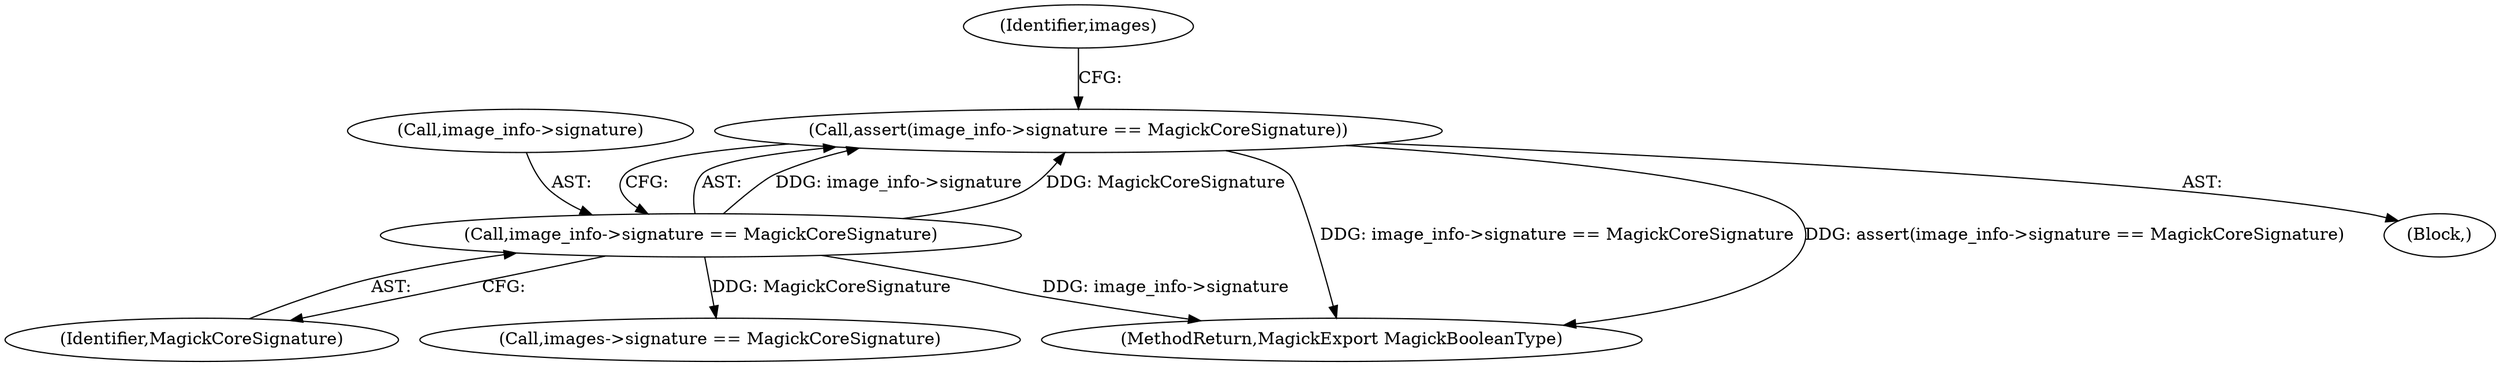 digraph "0_ImageMagick_5b4bebaa91849c592a8448bc353ab25a54ff8c44@API" {
"1000122" [label="(Call,assert(image_info->signature == MagickCoreSignature))"];
"1000123" [label="(Call,image_info->signature == MagickCoreSignature)"];
"1000122" [label="(Call,assert(image_info->signature == MagickCoreSignature))"];
"1000135" [label="(Call,images->signature == MagickCoreSignature)"];
"1000107" [label="(Block,)"];
"1000396" [label="(MethodReturn,MagickExport MagickBooleanType)"];
"1000127" [label="(Identifier,MagickCoreSignature)"];
"1000124" [label="(Call,image_info->signature)"];
"1000130" [label="(Identifier,images)"];
"1000123" [label="(Call,image_info->signature == MagickCoreSignature)"];
"1000122" -> "1000107"  [label="AST: "];
"1000122" -> "1000123"  [label="CFG: "];
"1000123" -> "1000122"  [label="AST: "];
"1000130" -> "1000122"  [label="CFG: "];
"1000122" -> "1000396"  [label="DDG: image_info->signature == MagickCoreSignature"];
"1000122" -> "1000396"  [label="DDG: assert(image_info->signature == MagickCoreSignature)"];
"1000123" -> "1000122"  [label="DDG: image_info->signature"];
"1000123" -> "1000122"  [label="DDG: MagickCoreSignature"];
"1000123" -> "1000127"  [label="CFG: "];
"1000124" -> "1000123"  [label="AST: "];
"1000127" -> "1000123"  [label="AST: "];
"1000123" -> "1000396"  [label="DDG: image_info->signature"];
"1000123" -> "1000135"  [label="DDG: MagickCoreSignature"];
}
